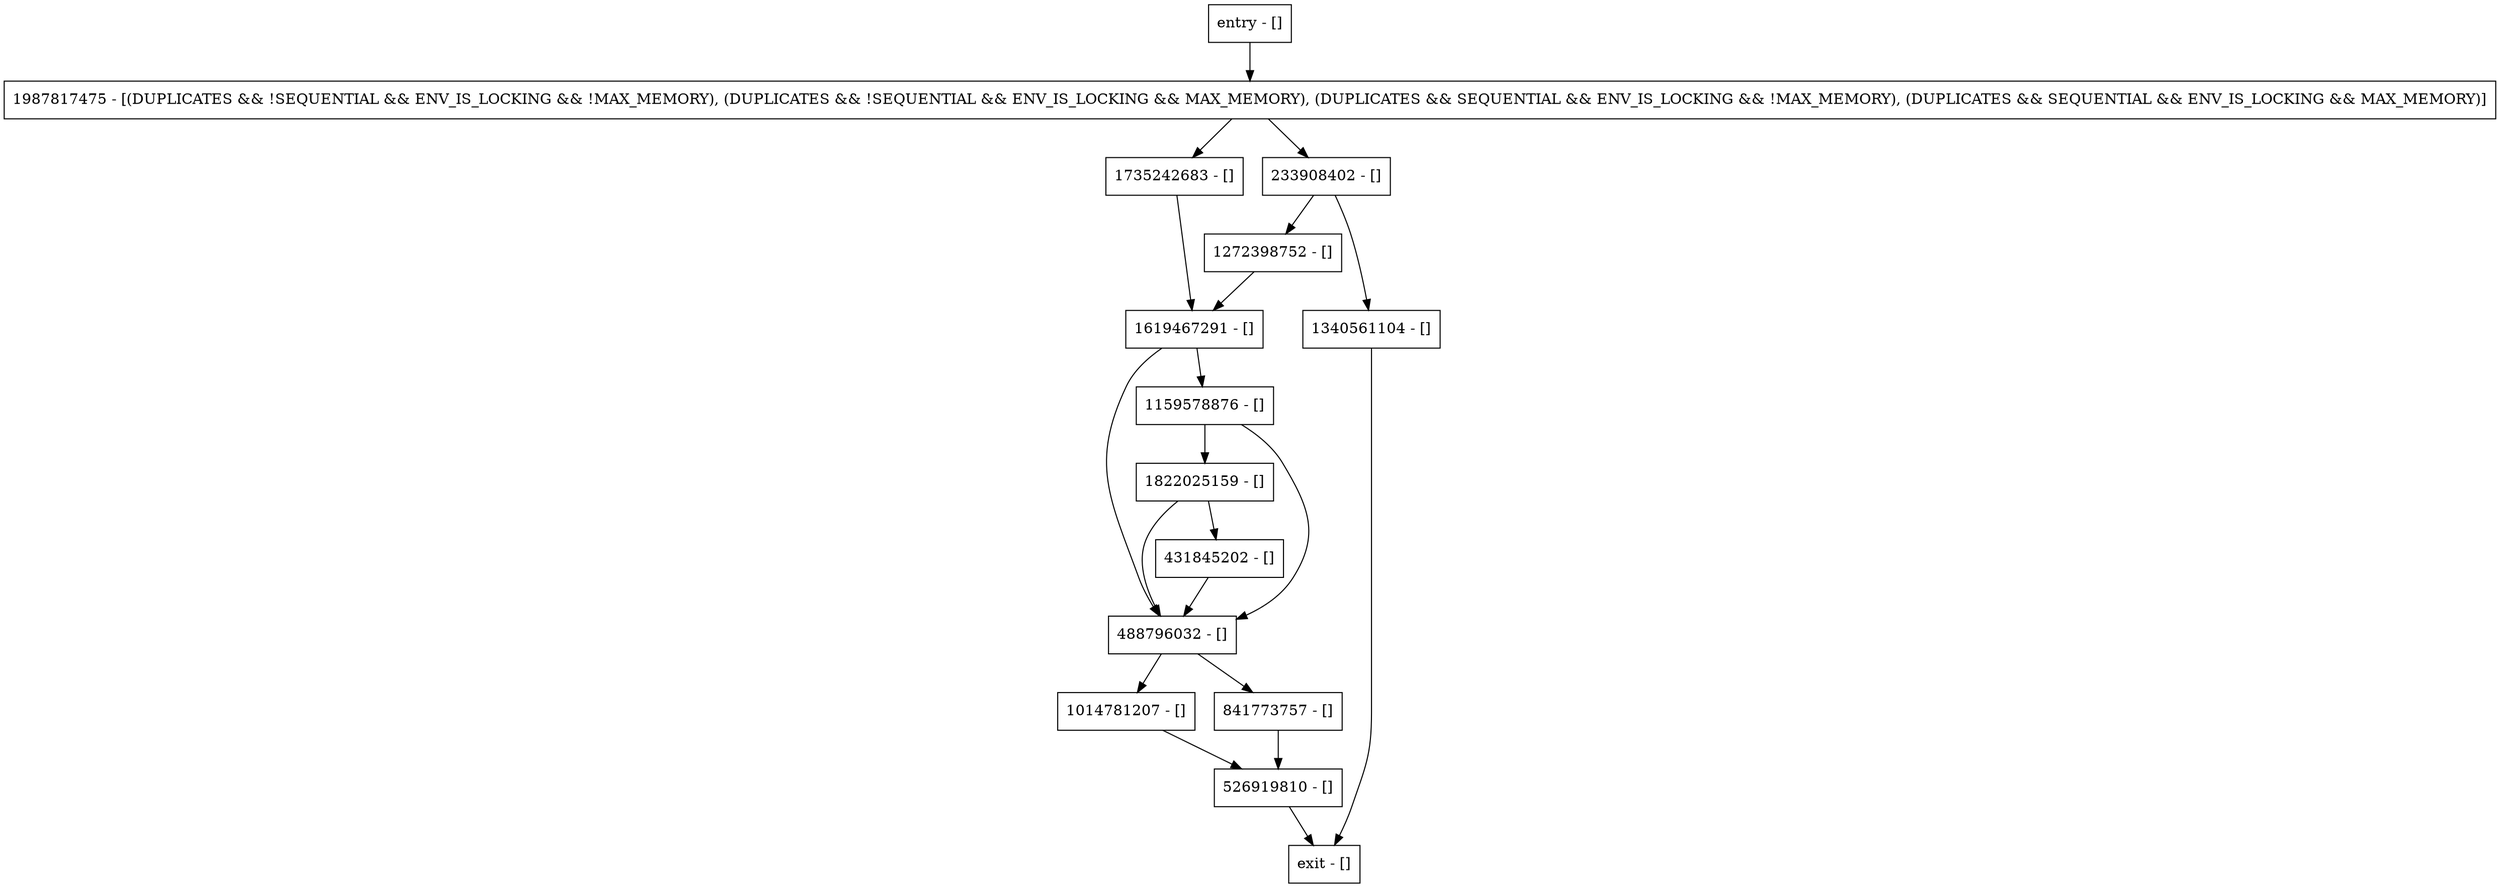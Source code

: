 digraph readReverseInt {
node [shape=record];
1987817475 [label="1987817475 - [(DUPLICATES && !SEQUENTIAL && ENV_IS_LOCKING && !MAX_MEMORY), (DUPLICATES && !SEQUENTIAL && ENV_IS_LOCKING && MAX_MEMORY), (DUPLICATES && SEQUENTIAL && ENV_IS_LOCKING && !MAX_MEMORY), (DUPLICATES && SEQUENTIAL && ENV_IS_LOCKING && MAX_MEMORY)]"];
1735242683 [label="1735242683 - []"];
526919810 [label="526919810 - []"];
1619467291 [label="1619467291 - []"];
1014781207 [label="1014781207 - []"];
entry [label="entry - []"];
exit [label="exit - []"];
1822025159 [label="1822025159 - []"];
488796032 [label="488796032 - []"];
431845202 [label="431845202 - []"];
1272398752 [label="1272398752 - []"];
1340561104 [label="1340561104 - []"];
841773757 [label="841773757 - []"];
233908402 [label="233908402 - []"];
1159578876 [label="1159578876 - []"];
entry;
exit;
1987817475 -> 1735242683;
1987817475 -> 233908402;
1735242683 -> 1619467291;
526919810 -> exit;
1619467291 -> 488796032;
1619467291 -> 1159578876;
1014781207 -> 526919810;
entry -> 1987817475;
1822025159 -> 488796032;
1822025159 -> 431845202;
488796032 -> 841773757;
488796032 -> 1014781207;
431845202 -> 488796032;
1272398752 -> 1619467291;
1340561104 -> exit;
841773757 -> 526919810;
233908402 -> 1272398752;
233908402 -> 1340561104;
1159578876 -> 1822025159;
1159578876 -> 488796032;
}
